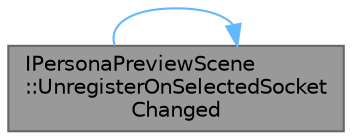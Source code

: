 digraph "IPersonaPreviewScene::UnregisterOnSelectedSocketChanged"
{
 // INTERACTIVE_SVG=YES
 // LATEX_PDF_SIZE
  bgcolor="transparent";
  edge [fontname=Helvetica,fontsize=10,labelfontname=Helvetica,labelfontsize=10];
  node [fontname=Helvetica,fontsize=10,shape=box,height=0.2,width=0.4];
  rankdir="LR";
  Node1 [id="Node000001",label="IPersonaPreviewScene\l::UnregisterOnSelectedSocket\lChanged",height=0.2,width=0.4,color="gray40", fillcolor="grey60", style="filled", fontcolor="black",tooltip="Unregisters a delegate called when the currently selected socket has changed."];
  Node1 -> Node1 [id="edge1_Node000001_Node000001",color="steelblue1",style="solid",tooltip=" "];
}
